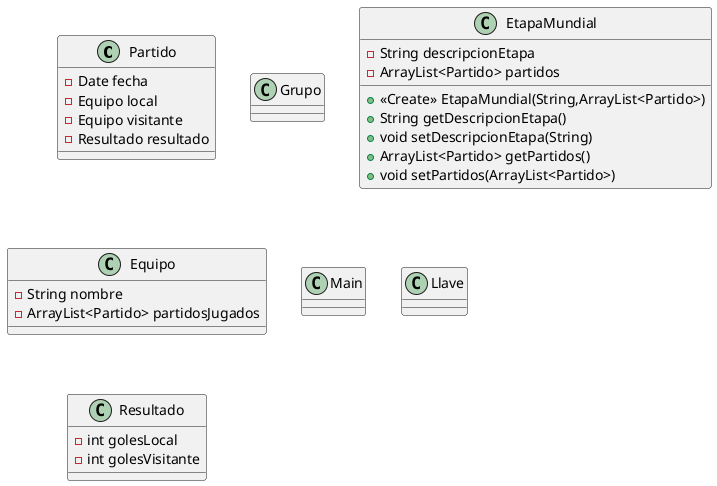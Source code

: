 @startuml
class Partido {
- Date fecha
- Equipo local
- Equipo visitante
- Resultado resultado
}
class Grupo {
}
class EtapaMundial {
- String descripcionEtapa
- ArrayList<Partido> partidos
+ <<Create>> EtapaMundial(String,ArrayList<Partido>)
+ String getDescripcionEtapa()
+ void setDescripcionEtapa(String)
+ ArrayList<Partido> getPartidos()
+ void setPartidos(ArrayList<Partido>)
}
class Equipo {
- String nombre
- ArrayList<Partido> partidosJugados
}
class Main {
}
class Llave {
}
class Resultado {
- int golesLocal
- int golesVisitante
}
@enduml